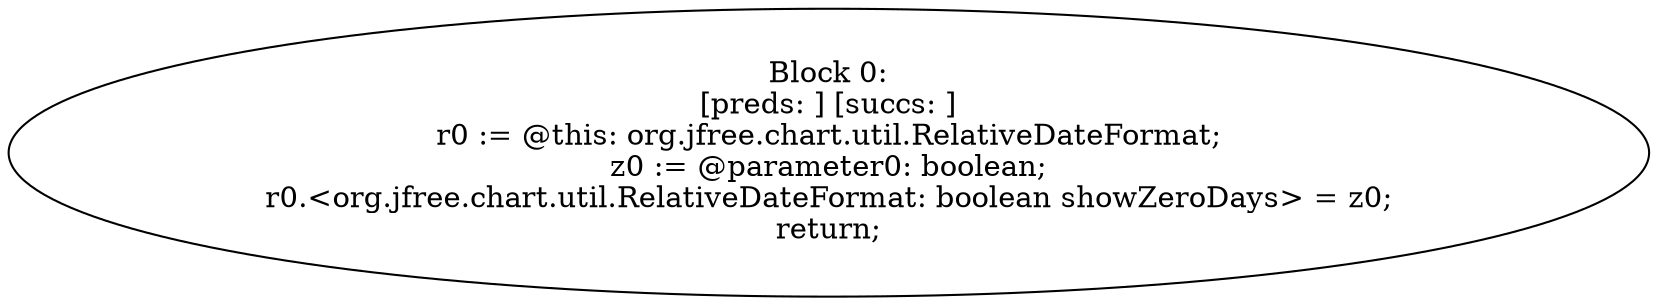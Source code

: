 digraph "unitGraph" {
    "Block 0:
[preds: ] [succs: ]
r0 := @this: org.jfree.chart.util.RelativeDateFormat;
z0 := @parameter0: boolean;
r0.<org.jfree.chart.util.RelativeDateFormat: boolean showZeroDays> = z0;
return;
"
}
